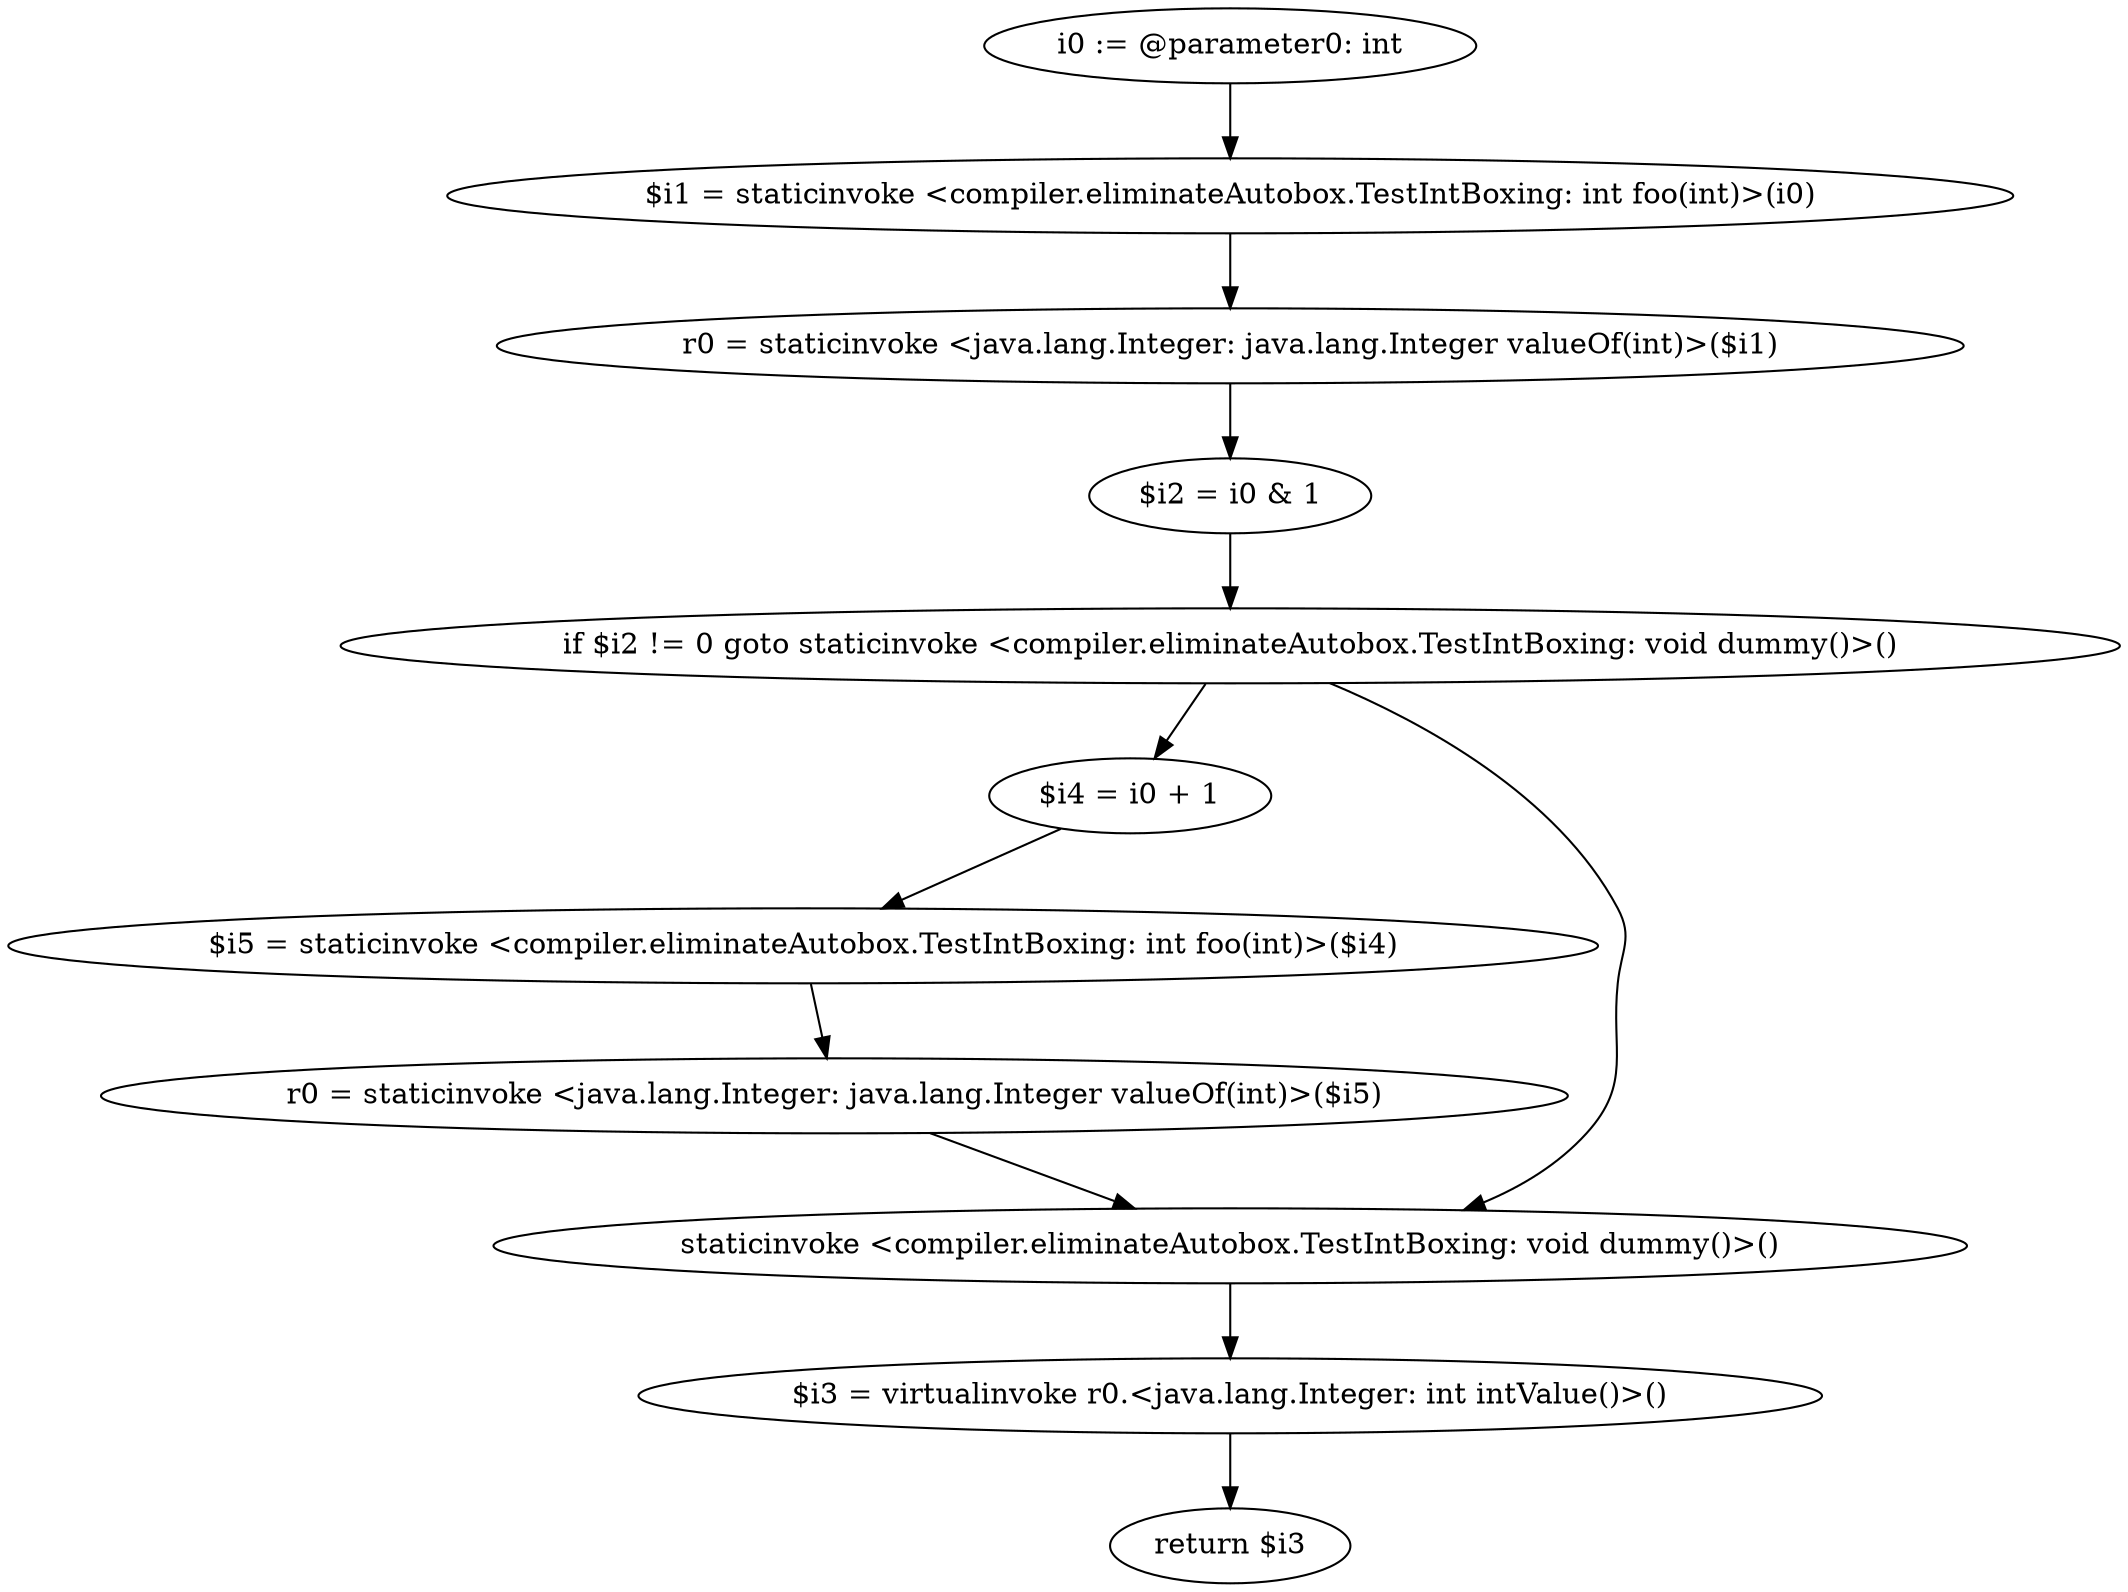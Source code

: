 digraph "unitGraph" {
    "i0 := @parameter0: int"
    "$i1 = staticinvoke <compiler.eliminateAutobox.TestIntBoxing: int foo(int)>(i0)"
    "r0 = staticinvoke <java.lang.Integer: java.lang.Integer valueOf(int)>($i1)"
    "$i2 = i0 & 1"
    "if $i2 != 0 goto staticinvoke <compiler.eliminateAutobox.TestIntBoxing: void dummy()>()"
    "$i4 = i0 + 1"
    "$i5 = staticinvoke <compiler.eliminateAutobox.TestIntBoxing: int foo(int)>($i4)"
    "r0 = staticinvoke <java.lang.Integer: java.lang.Integer valueOf(int)>($i5)"
    "staticinvoke <compiler.eliminateAutobox.TestIntBoxing: void dummy()>()"
    "$i3 = virtualinvoke r0.<java.lang.Integer: int intValue()>()"
    "return $i3"
    "i0 := @parameter0: int"->"$i1 = staticinvoke <compiler.eliminateAutobox.TestIntBoxing: int foo(int)>(i0)";
    "$i1 = staticinvoke <compiler.eliminateAutobox.TestIntBoxing: int foo(int)>(i0)"->"r0 = staticinvoke <java.lang.Integer: java.lang.Integer valueOf(int)>($i1)";
    "r0 = staticinvoke <java.lang.Integer: java.lang.Integer valueOf(int)>($i1)"->"$i2 = i0 & 1";
    "$i2 = i0 & 1"->"if $i2 != 0 goto staticinvoke <compiler.eliminateAutobox.TestIntBoxing: void dummy()>()";
    "if $i2 != 0 goto staticinvoke <compiler.eliminateAutobox.TestIntBoxing: void dummy()>()"->"$i4 = i0 + 1";
    "if $i2 != 0 goto staticinvoke <compiler.eliminateAutobox.TestIntBoxing: void dummy()>()"->"staticinvoke <compiler.eliminateAutobox.TestIntBoxing: void dummy()>()";
    "$i4 = i0 + 1"->"$i5 = staticinvoke <compiler.eliminateAutobox.TestIntBoxing: int foo(int)>($i4)";
    "$i5 = staticinvoke <compiler.eliminateAutobox.TestIntBoxing: int foo(int)>($i4)"->"r0 = staticinvoke <java.lang.Integer: java.lang.Integer valueOf(int)>($i5)";
    "r0 = staticinvoke <java.lang.Integer: java.lang.Integer valueOf(int)>($i5)"->"staticinvoke <compiler.eliminateAutobox.TestIntBoxing: void dummy()>()";
    "staticinvoke <compiler.eliminateAutobox.TestIntBoxing: void dummy()>()"->"$i3 = virtualinvoke r0.<java.lang.Integer: int intValue()>()";
    "$i3 = virtualinvoke r0.<java.lang.Integer: int intValue()>()"->"return $i3";
}
